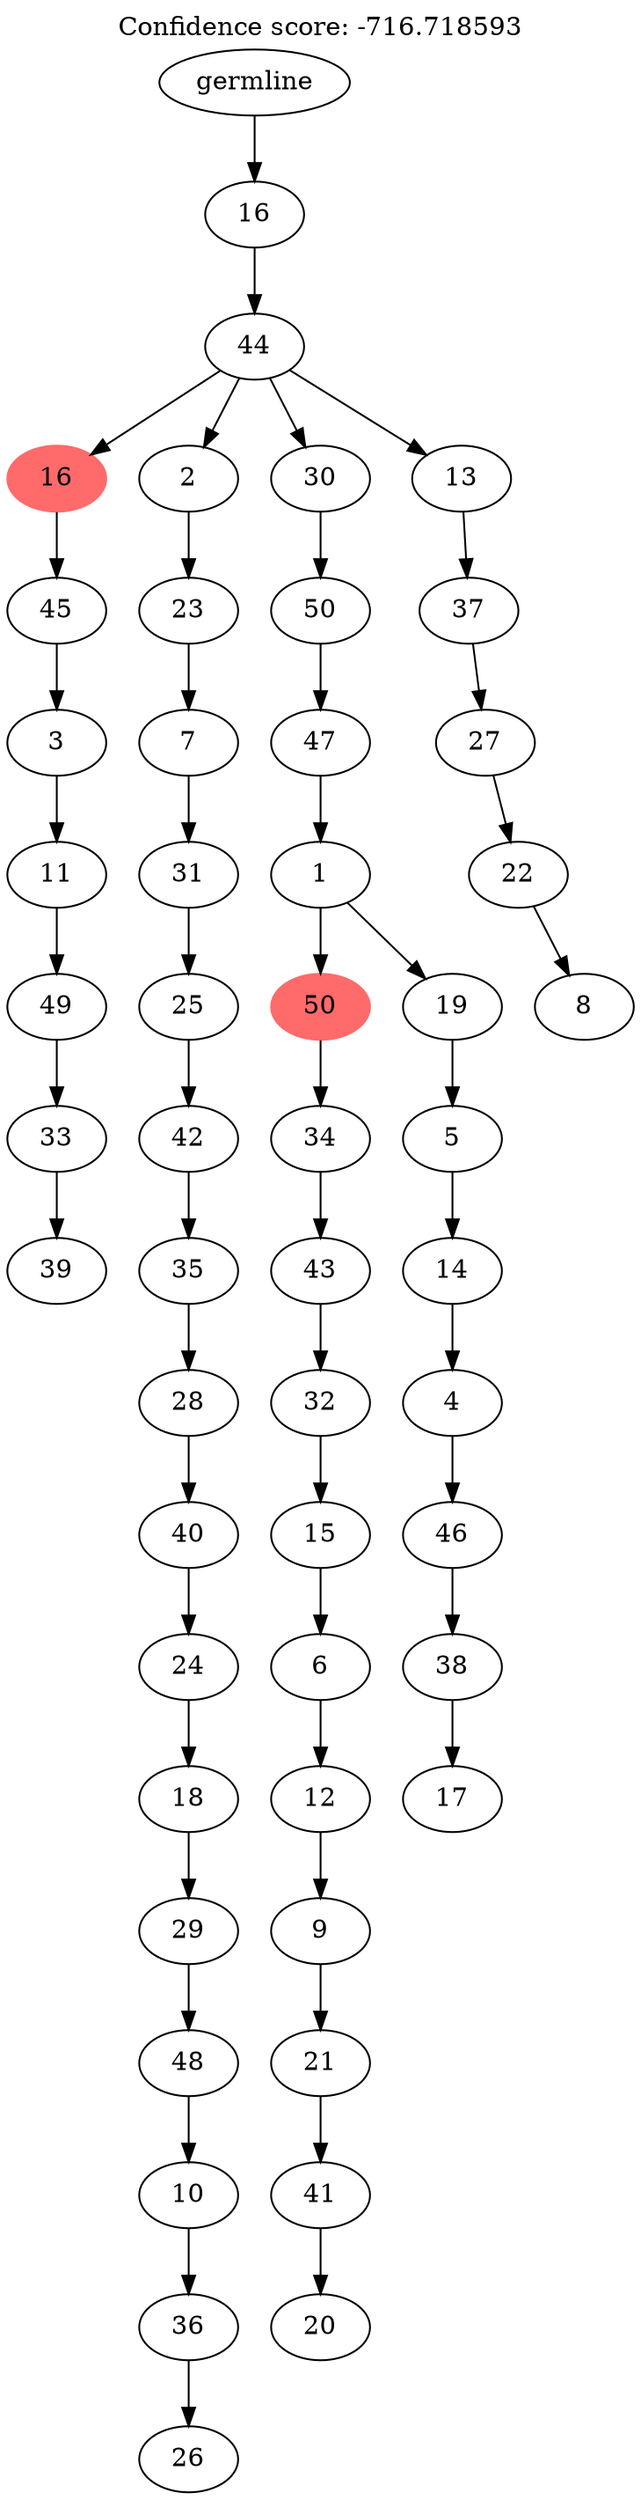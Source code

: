 digraph g {
	"51" -> "52";
	"52" [label="39"];
	"50" -> "51";
	"51" [label="33"];
	"49" -> "50";
	"50" [label="49"];
	"48" -> "49";
	"49" [label="11"];
	"47" -> "48";
	"48" [label="3"];
	"46" -> "47";
	"47" [label="45"];
	"44" -> "45";
	"45" [label="26"];
	"43" -> "44";
	"44" [label="36"];
	"42" -> "43";
	"43" [label="10"];
	"41" -> "42";
	"42" [label="48"];
	"40" -> "41";
	"41" [label="29"];
	"39" -> "40";
	"40" [label="18"];
	"38" -> "39";
	"39" [label="24"];
	"37" -> "38";
	"38" [label="40"];
	"36" -> "37";
	"37" [label="28"];
	"35" -> "36";
	"36" [label="35"];
	"34" -> "35";
	"35" [label="42"];
	"33" -> "34";
	"34" [label="25"];
	"32" -> "33";
	"33" [label="31"];
	"31" -> "32";
	"32" [label="7"];
	"30" -> "31";
	"31" [label="23"];
	"28" -> "29";
	"29" [label="20"];
	"27" -> "28";
	"28" [label="41"];
	"26" -> "27";
	"27" [label="21"];
	"25" -> "26";
	"26" [label="9"];
	"24" -> "25";
	"25" [label="12"];
	"23" -> "24";
	"24" [label="6"];
	"22" -> "23";
	"23" [label="15"];
	"21" -> "22";
	"22" [label="32"];
	"20" -> "21";
	"21" [label="43"];
	"19" -> "20";
	"20" [label="34"];
	"17" -> "18";
	"18" [label="17"];
	"16" -> "17";
	"17" [label="38"];
	"15" -> "16";
	"16" [label="46"];
	"14" -> "15";
	"15" [label="4"];
	"13" -> "14";
	"14" [label="14"];
	"12" -> "13";
	"13" [label="5"];
	"11" -> "12";
	"12" [label="19"];
	"11" -> "19";
	"19" [color=indianred1, style=filled, label="50"];
	"10" -> "11";
	"11" [label="1"];
	"9" -> "10";
	"10" [label="47"];
	"8" -> "9";
	"9" [label="50"];
	"6" -> "7";
	"7" [label="8"];
	"5" -> "6";
	"6" [label="22"];
	"4" -> "5";
	"5" [label="27"];
	"3" -> "4";
	"4" [label="37"];
	"2" -> "3";
	"3" [label="13"];
	"2" -> "8";
	"8" [label="30"];
	"2" -> "30";
	"30" [label="2"];
	"2" -> "46";
	"46" [color=indianred1, style=filled, label="16"];
	"1" -> "2";
	"2" [label="44"];
	"0" -> "1";
	"1" [label="16"];
	"0" [label="germline"];
	labelloc="t";
	label="Confidence score: -716.718593";
}
